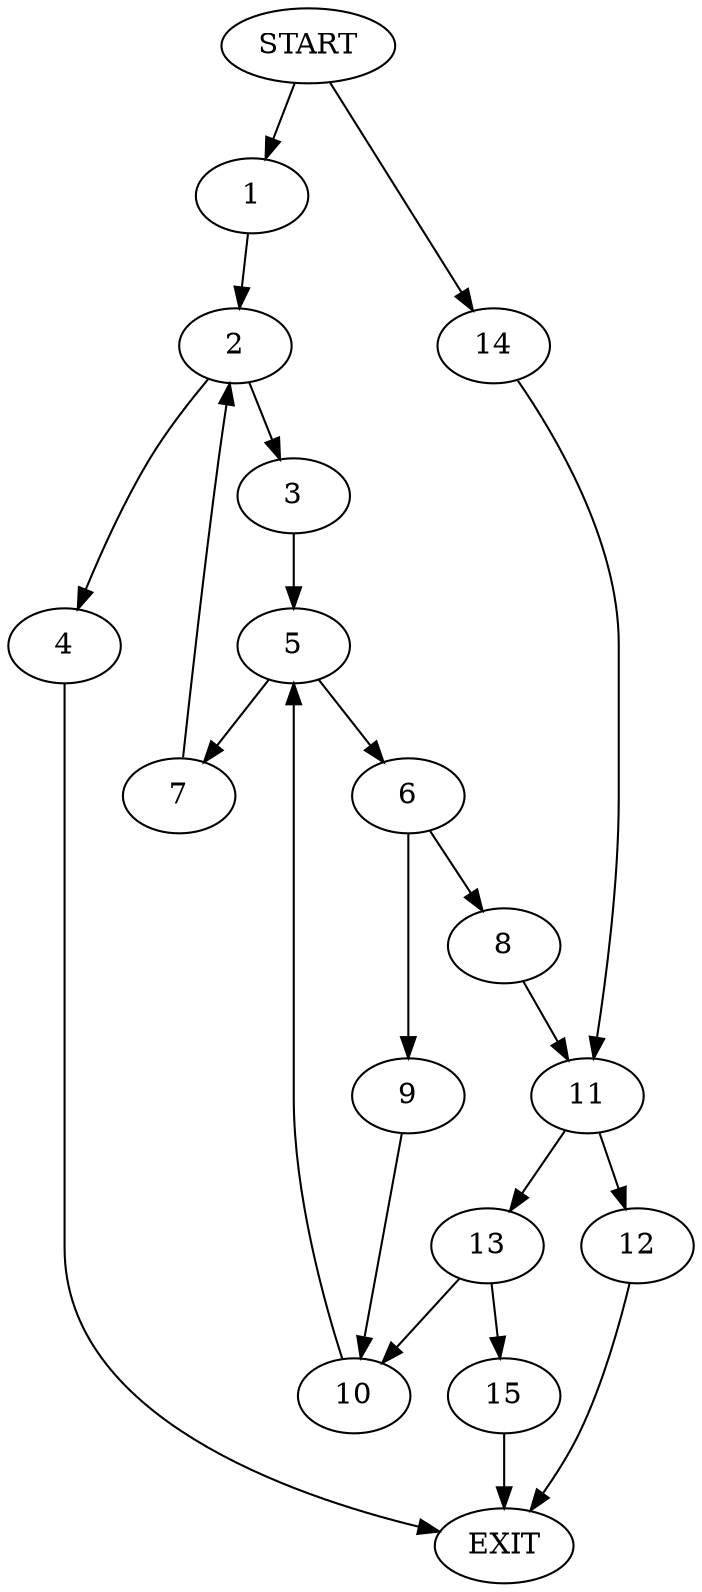digraph {
0 [label="START"]
16 [label="EXIT"]
0 -> 1
1 -> 2
2 -> 3
2 -> 4
4 -> 16
3 -> 5
5 -> 6
5 -> 7
7 -> 2
6 -> 8
6 -> 9
9 -> 10
8 -> 11
10 -> 5
11 -> 12
11 -> 13
0 -> 14
14 -> 11
13 -> 15
13 -> 10
12 -> 16
15 -> 16
}
